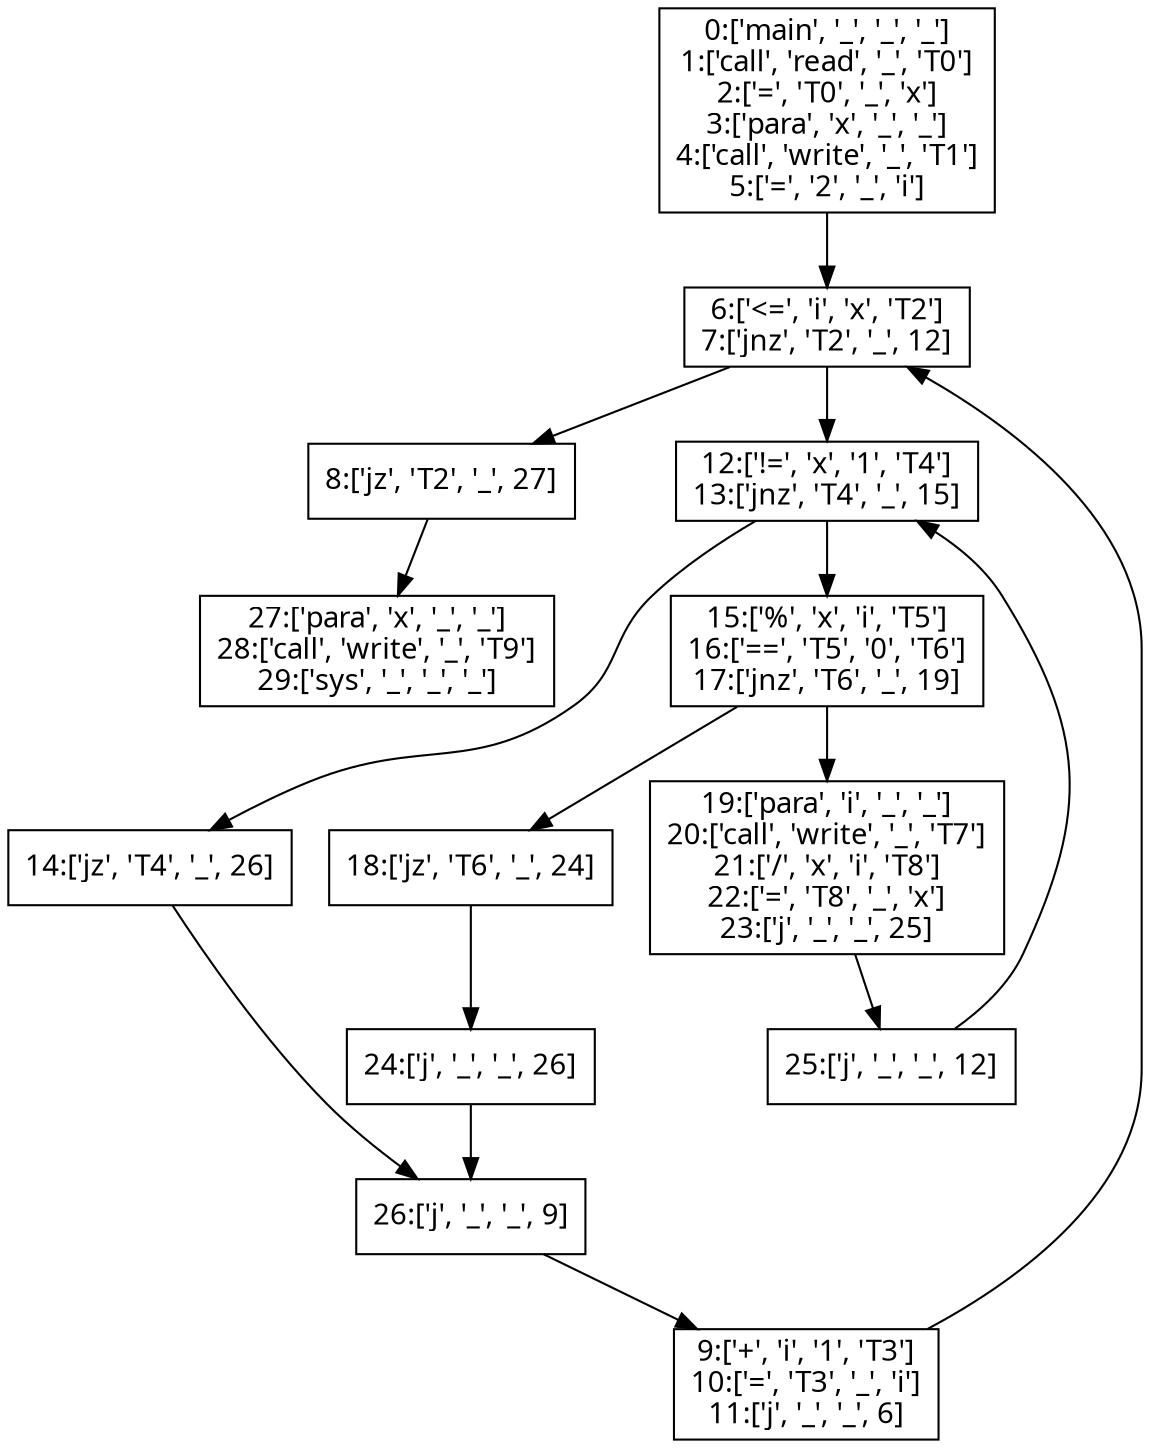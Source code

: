 // Basic_Block
digraph "./Basic_Block/basic_block" {
	0 [label="0:['main', '_', '_', '_']
1:['call', 'read', '_', 'T0']
2:['=', 'T0', '_', 'x']
3:['para', 'x', '_', '_']
4:['call', 'write', '_', 'T1']
5:['=', '2', '_', 'i']
" fontname=SimHei shape=rectangle]
	1 [label="6:['<=', 'i', 'x', 'T2']
7:['jnz', 'T2', '_', 12]
" fontname=SimHei shape=rectangle]
	2 [label="8:['jz', 'T2', '_', 27]
" fontname=SimHei shape=rectangle]
	3 [label="9:['+', 'i', '1', 'T3']
10:['=', 'T3', '_', 'i']
11:['j', '_', '_', 6]
" fontname=SimHei shape=rectangle]
	4 [label="12:['!=', 'x', '1', 'T4']
13:['jnz', 'T4', '_', 15]
" fontname=SimHei shape=rectangle]
	5 [label="14:['jz', 'T4', '_', 26]
" fontname=SimHei shape=rectangle]
	6 [label="15:['%', 'x', 'i', 'T5']
16:['==', 'T5', '0', 'T6']
17:['jnz', 'T6', '_', 19]
" fontname=SimHei shape=rectangle]
	7 [label="18:['jz', 'T6', '_', 24]
" fontname=SimHei shape=rectangle]
	8 [label="19:['para', 'i', '_', '_']
20:['call', 'write', '_', 'T7']
21:['/', 'x', 'i', 'T8']
22:['=', 'T8', '_', 'x']
23:['j', '_', '_', 25]
" fontname=SimHei shape=rectangle]
	9 [label="24:['j', '_', '_', 26]
" fontname=SimHei shape=rectangle]
	10 [label="25:['j', '_', '_', 12]
" fontname=SimHei shape=rectangle]
	11 [label="26:['j', '_', '_', 9]
" fontname=SimHei shape=rectangle]
	12 [label="27:['para', 'x', '_', '_']
28:['call', 'write', '_', 'T9']
29:['sys', '_', '_', '_']
" fontname=SimHei shape=rectangle]
	0 -> 1
	1 -> 4
	1 -> 2
	2 -> 12
	3 -> 1
	4 -> 6
	4 -> 5
	5 -> 11
	6 -> 8
	6 -> 7
	7 -> 9
	8 -> 10
	9 -> 11
	10 -> 4
	11 -> 3
}
